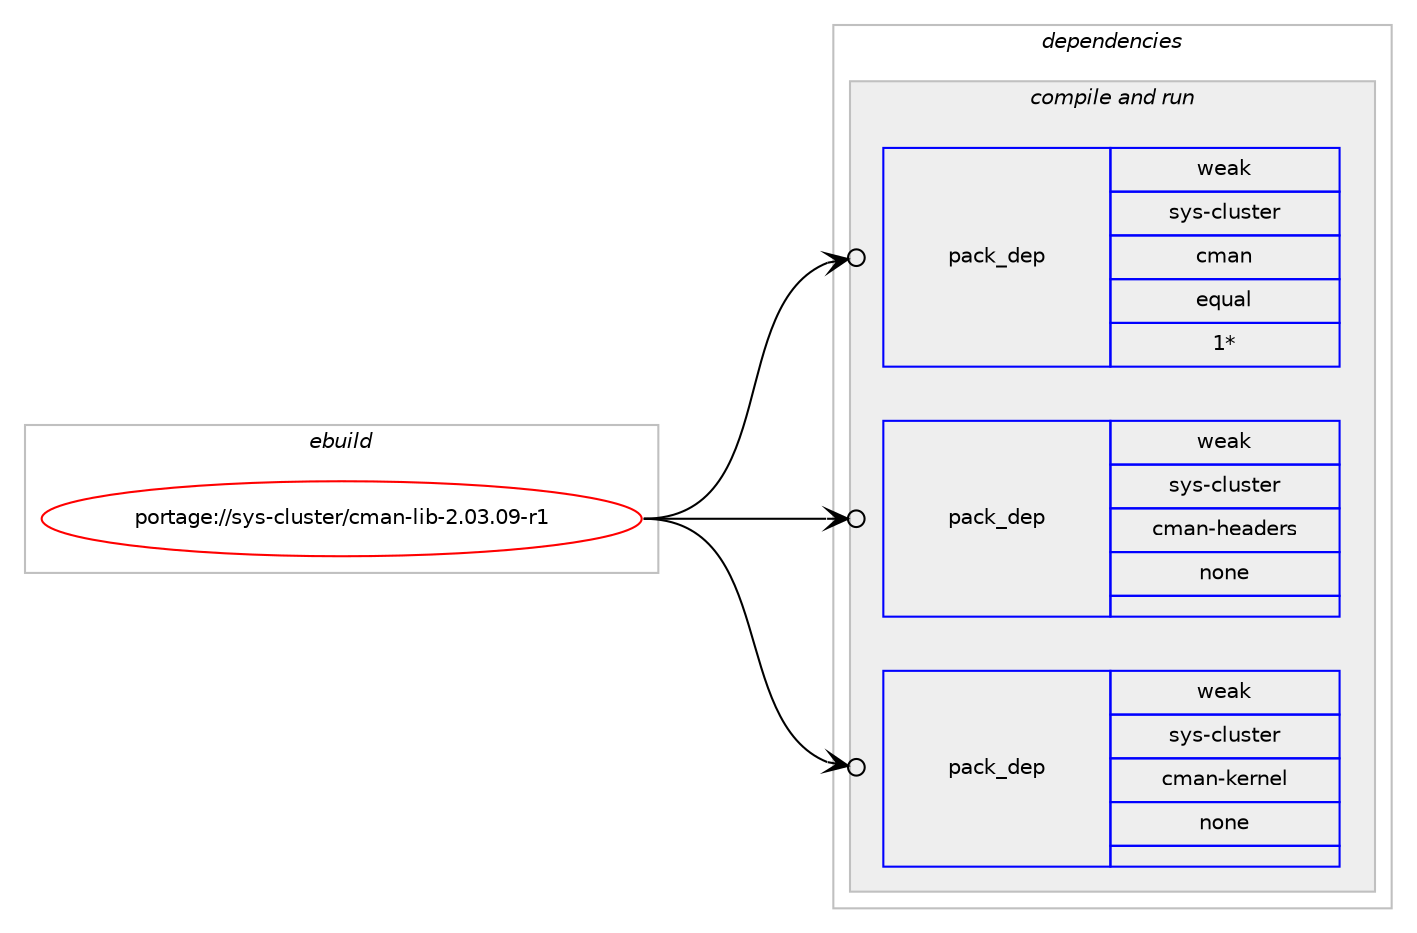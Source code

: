 digraph prolog {

# *************
# Graph options
# *************

newrank=true;
concentrate=true;
compound=true;
graph [rankdir=LR,fontname=Helvetica,fontsize=10,ranksep=1.5];#, ranksep=2.5, nodesep=0.2];
edge  [arrowhead=vee];
node  [fontname=Helvetica,fontsize=10];

# **********
# The ebuild
# **********

subgraph cluster_leftcol {
color=gray;
rank=same;
label=<<i>ebuild</i>>;
id [label="portage://sys-cluster/cman-lib-2.03.09-r1", color=red, width=4, href="../sys-cluster/cman-lib-2.03.09-r1.svg"];
}

# ****************
# The dependencies
# ****************

subgraph cluster_midcol {
color=gray;
label=<<i>dependencies</i>>;
subgraph cluster_compile {
fillcolor="#eeeeee";
style=filled;
label=<<i>compile</i>>;
}
subgraph cluster_compileandrun {
fillcolor="#eeeeee";
style=filled;
label=<<i>compile and run</i>>;
subgraph pack308489 {
dependency416732 [label=<<TABLE BORDER="0" CELLBORDER="1" CELLSPACING="0" CELLPADDING="4" WIDTH="220"><TR><TD ROWSPAN="6" CELLPADDING="30">pack_dep</TD></TR><TR><TD WIDTH="110">weak</TD></TR><TR><TD>sys-cluster</TD></TR><TR><TD>cman</TD></TR><TR><TD>equal</TD></TR><TR><TD>1*</TD></TR></TABLE>>, shape=none, color=blue];
}
id:e -> dependency416732:w [weight=20,style="solid",arrowhead="odotvee"];
subgraph pack308490 {
dependency416733 [label=<<TABLE BORDER="0" CELLBORDER="1" CELLSPACING="0" CELLPADDING="4" WIDTH="220"><TR><TD ROWSPAN="6" CELLPADDING="30">pack_dep</TD></TR><TR><TD WIDTH="110">weak</TD></TR><TR><TD>sys-cluster</TD></TR><TR><TD>cman-headers</TD></TR><TR><TD>none</TD></TR><TR><TD></TD></TR></TABLE>>, shape=none, color=blue];
}
id:e -> dependency416733:w [weight=20,style="solid",arrowhead="odotvee"];
subgraph pack308491 {
dependency416734 [label=<<TABLE BORDER="0" CELLBORDER="1" CELLSPACING="0" CELLPADDING="4" WIDTH="220"><TR><TD ROWSPAN="6" CELLPADDING="30">pack_dep</TD></TR><TR><TD WIDTH="110">weak</TD></TR><TR><TD>sys-cluster</TD></TR><TR><TD>cman-kernel</TD></TR><TR><TD>none</TD></TR><TR><TD></TD></TR></TABLE>>, shape=none, color=blue];
}
id:e -> dependency416734:w [weight=20,style="solid",arrowhead="odotvee"];
}
subgraph cluster_run {
fillcolor="#eeeeee";
style=filled;
label=<<i>run</i>>;
}
}

# **************
# The candidates
# **************

subgraph cluster_choices {
rank=same;
color=gray;
label=<<i>candidates</i>>;

subgraph choice308489 {
color=black;
nodesep=1;
}
subgraph choice308490 {
color=black;
nodesep=1;
}
subgraph choice308491 {
color=black;
nodesep=1;
}
}

}
